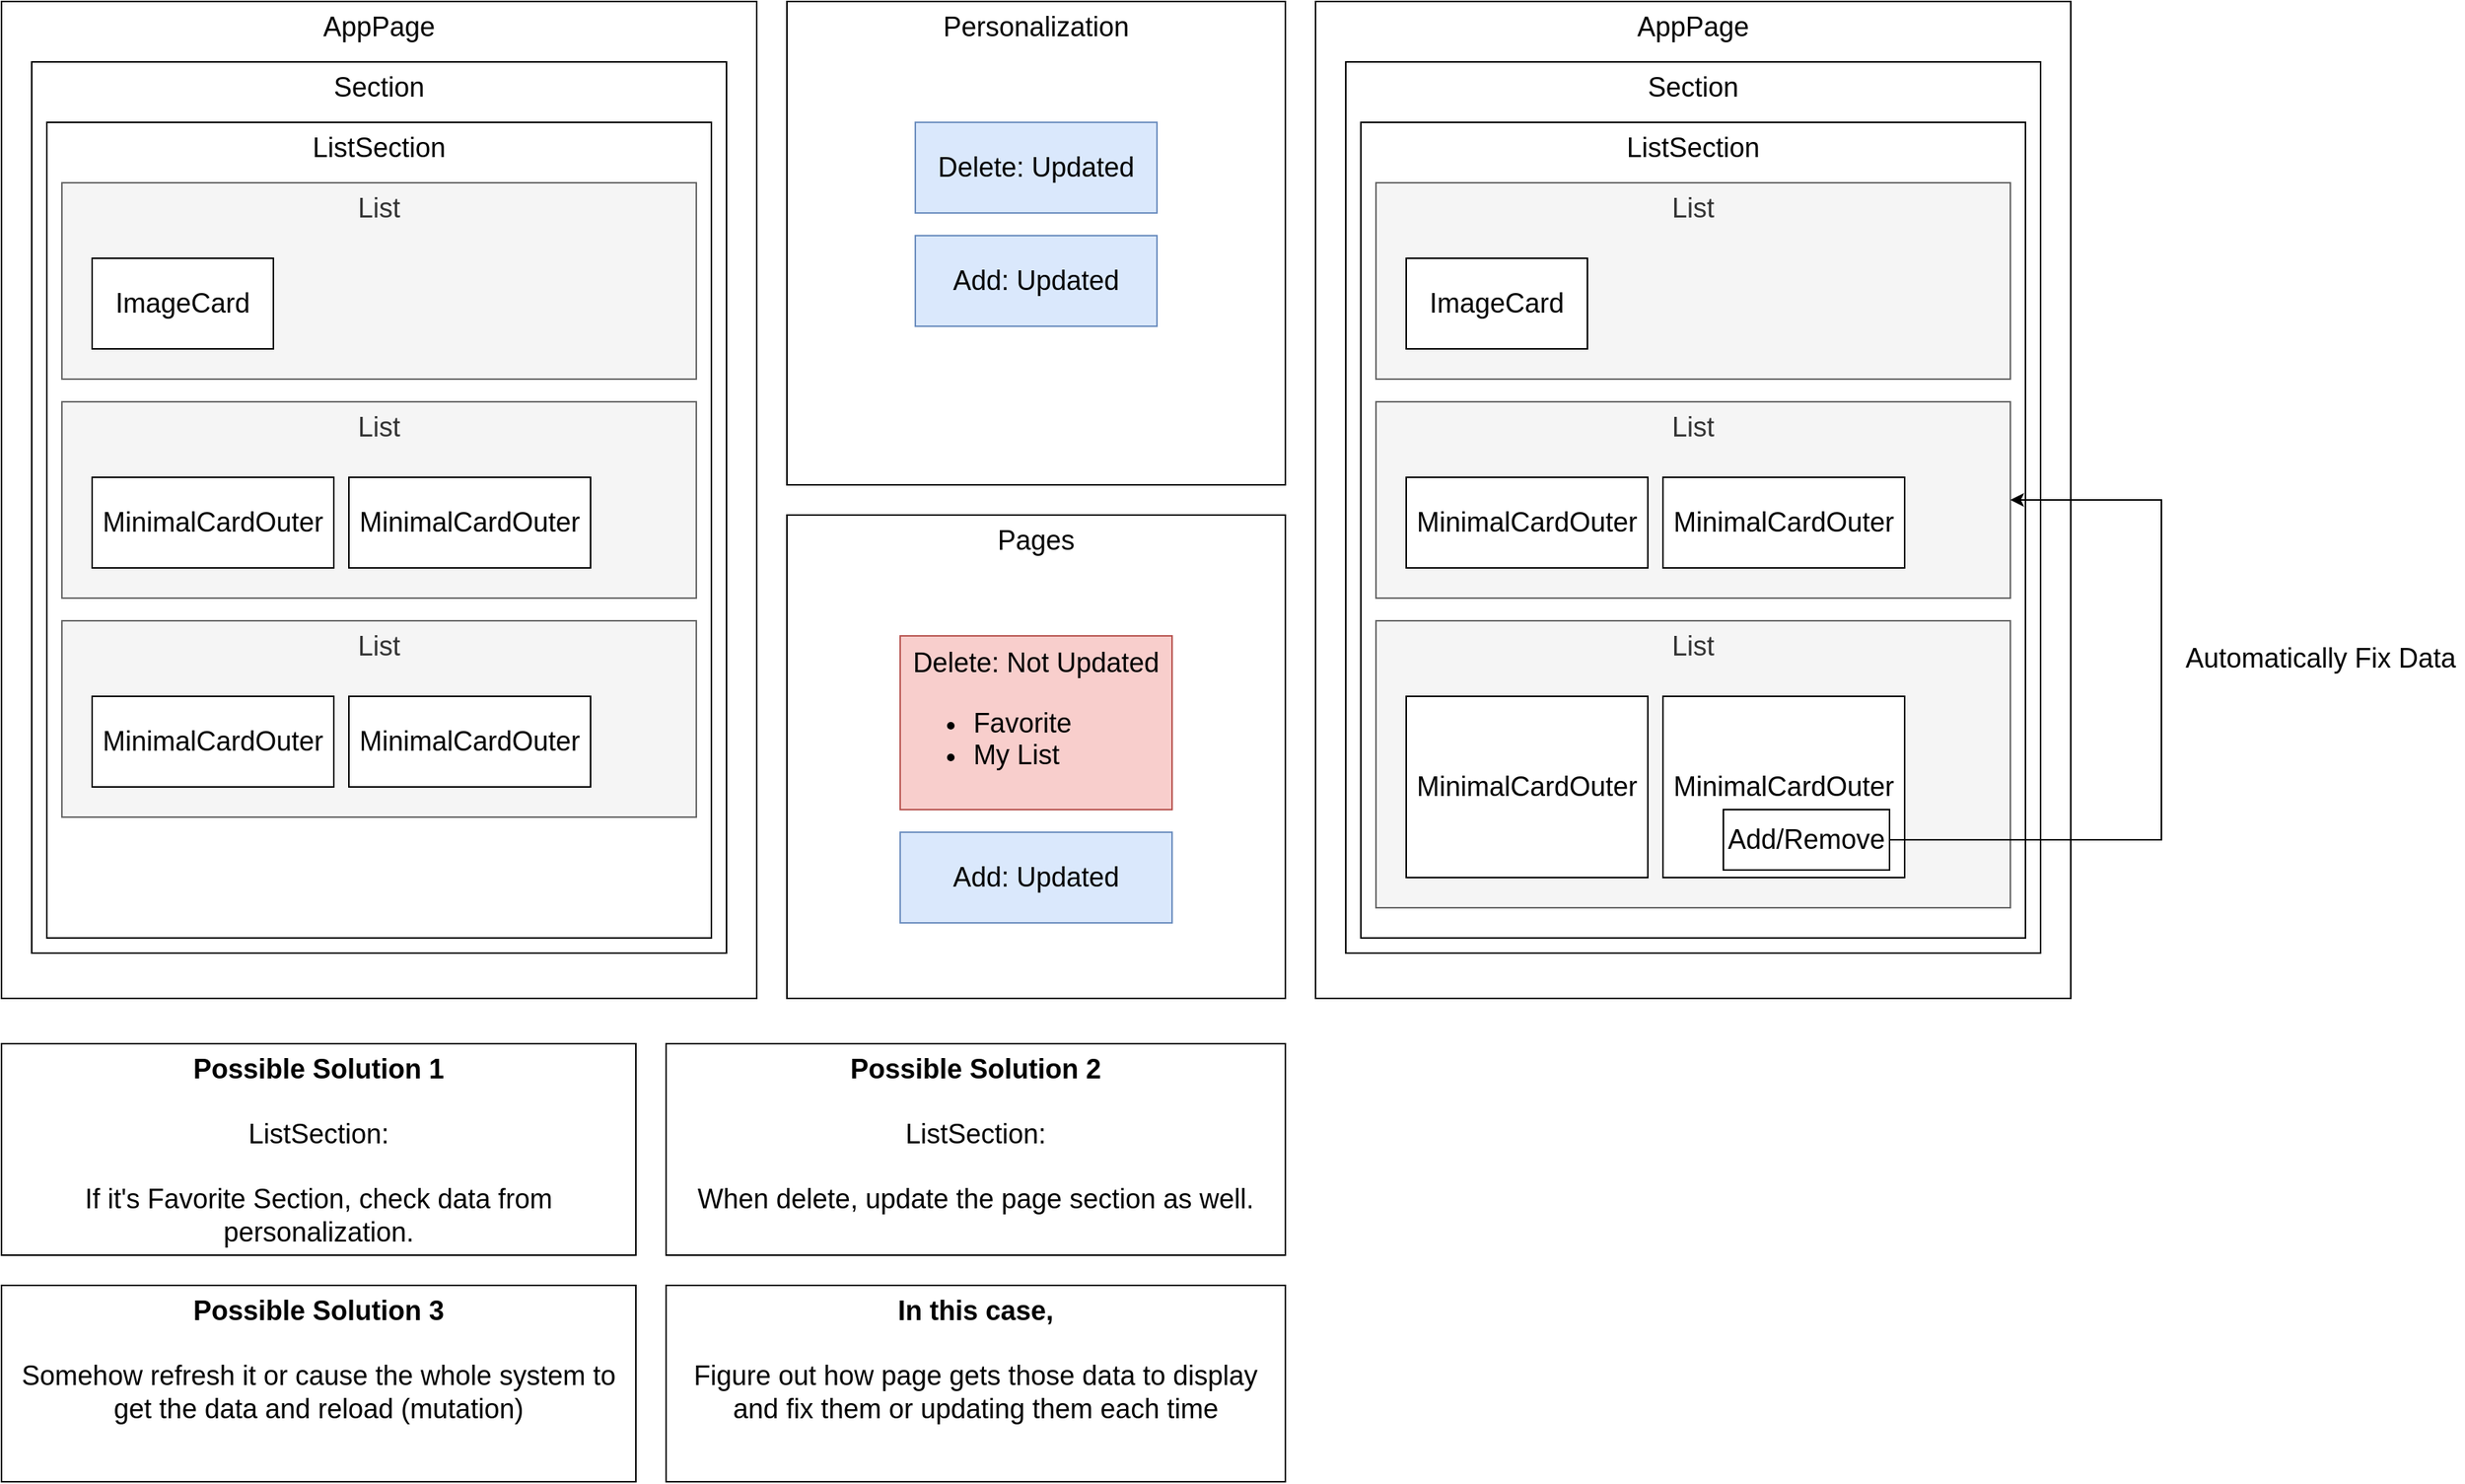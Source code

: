 <mxfile version="18.0.2" type="github">
  <diagram id="KVkmmPwVQmfWWxQEtupK" name="Page-1">
    <mxGraphModel dx="884" dy="1111" grid="1" gridSize="10" guides="1" tooltips="1" connect="1" arrows="1" fold="1" page="1" pageScale="1" pageWidth="827" pageHeight="1169" math="0" shadow="0">
      <root>
        <mxCell id="0" />
        <mxCell id="1" parent="0" />
        <mxCell id="FUJfKl6aa2QapM7-k-7x-1" value="AppPage" style="rounded=0;whiteSpace=wrap;html=1;verticalAlign=top;fontSize=18;" vertex="1" parent="1">
          <mxGeometry x="200" y="150" width="500" height="660" as="geometry" />
        </mxCell>
        <mxCell id="FUJfKl6aa2QapM7-k-7x-2" value="Section" style="rounded=0;whiteSpace=wrap;html=1;verticalAlign=top;fontSize=18;" vertex="1" parent="1">
          <mxGeometry x="220" y="190" width="460" height="590" as="geometry" />
        </mxCell>
        <mxCell id="FUJfKl6aa2QapM7-k-7x-3" value="ListSection" style="rounded=0;whiteSpace=wrap;html=1;verticalAlign=top;fontSize=18;" vertex="1" parent="1">
          <mxGeometry x="230" y="230" width="440" height="540" as="geometry" />
        </mxCell>
        <mxCell id="FUJfKl6aa2QapM7-k-7x-4" value="List" style="rounded=0;whiteSpace=wrap;html=1;verticalAlign=top;fontSize=18;fillColor=#f5f5f5;fontColor=#333333;strokeColor=#666666;" vertex="1" parent="1">
          <mxGeometry x="240" y="270" width="420" height="130" as="geometry" />
        </mxCell>
        <mxCell id="FUJfKl6aa2QapM7-k-7x-5" value="ImageCard" style="rounded=0;whiteSpace=wrap;html=1;fontSize=18;" vertex="1" parent="1">
          <mxGeometry x="260" y="320" width="120" height="60" as="geometry" />
        </mxCell>
        <mxCell id="FUJfKl6aa2QapM7-k-7x-8" value="List" style="rounded=0;whiteSpace=wrap;html=1;verticalAlign=top;fontSize=18;fillColor=#f5f5f5;fontColor=#333333;strokeColor=#666666;" vertex="1" parent="1">
          <mxGeometry x="240" y="415" width="420" height="130" as="geometry" />
        </mxCell>
        <mxCell id="FUJfKl6aa2QapM7-k-7x-9" value="MinimalCardOuter" style="rounded=0;whiteSpace=wrap;html=1;fontSize=18;" vertex="1" parent="1">
          <mxGeometry x="260" y="465" width="160" height="60" as="geometry" />
        </mxCell>
        <mxCell id="FUJfKl6aa2QapM7-k-7x-10" value="List" style="rounded=0;whiteSpace=wrap;html=1;verticalAlign=top;fontSize=18;fillColor=#f5f5f5;fontColor=#333333;strokeColor=#666666;" vertex="1" parent="1">
          <mxGeometry x="240" y="560" width="420" height="130" as="geometry" />
        </mxCell>
        <mxCell id="FUJfKl6aa2QapM7-k-7x-11" value="MinimalCardOuter" style="rounded=0;whiteSpace=wrap;html=1;fontSize=18;" vertex="1" parent="1">
          <mxGeometry x="260" y="610" width="160" height="60" as="geometry" />
        </mxCell>
        <mxCell id="FUJfKl6aa2QapM7-k-7x-12" value="MinimalCardOuter" style="rounded=0;whiteSpace=wrap;html=1;fontSize=18;" vertex="1" parent="1">
          <mxGeometry x="430" y="465" width="160" height="60" as="geometry" />
        </mxCell>
        <mxCell id="FUJfKl6aa2QapM7-k-7x-13" value="MinimalCardOuter" style="rounded=0;whiteSpace=wrap;html=1;fontSize=18;" vertex="1" parent="1">
          <mxGeometry x="430" y="610" width="160" height="60" as="geometry" />
        </mxCell>
        <mxCell id="FUJfKl6aa2QapM7-k-7x-15" value="Personalization" style="rounded=0;whiteSpace=wrap;html=1;verticalAlign=top;fontSize=18;" vertex="1" parent="1">
          <mxGeometry x="720" y="150" width="330" height="320" as="geometry" />
        </mxCell>
        <mxCell id="FUJfKl6aa2QapM7-k-7x-16" value="Pages" style="rounded=0;whiteSpace=wrap;html=1;verticalAlign=top;fontSize=18;" vertex="1" parent="1">
          <mxGeometry x="720" y="490" width="330" height="320" as="geometry" />
        </mxCell>
        <mxCell id="FUJfKl6aa2QapM7-k-7x-17" value="Delete: Not Updated&lt;br&gt;&lt;ul&gt;&lt;li style=&quot;text-align: left;&quot;&gt;Favorite&lt;/li&gt;&lt;li style=&quot;text-align: left;&quot;&gt;My List&lt;/li&gt;&lt;/ul&gt;" style="rounded=0;whiteSpace=wrap;html=1;fontSize=18;fillColor=#f8cecc;strokeColor=#b85450;" vertex="1" parent="1">
          <mxGeometry x="795" y="570" width="180" height="115" as="geometry" />
        </mxCell>
        <mxCell id="FUJfKl6aa2QapM7-k-7x-19" value="Delete: Updated" style="rounded=0;whiteSpace=wrap;html=1;fontSize=18;fillColor=#dae8fc;strokeColor=#6c8ebf;" vertex="1" parent="1">
          <mxGeometry x="805" y="230" width="160" height="60" as="geometry" />
        </mxCell>
        <mxCell id="FUJfKl6aa2QapM7-k-7x-20" value="Add: Updated" style="rounded=0;whiteSpace=wrap;html=1;fontSize=18;fillColor=#dae8fc;strokeColor=#6c8ebf;" vertex="1" parent="1">
          <mxGeometry x="795" y="700" width="180" height="60" as="geometry" />
        </mxCell>
        <mxCell id="FUJfKl6aa2QapM7-k-7x-21" value="Add: Updated" style="rounded=0;whiteSpace=wrap;html=1;fontSize=18;fillColor=#dae8fc;strokeColor=#6c8ebf;" vertex="1" parent="1">
          <mxGeometry x="805" y="305" width="160" height="60" as="geometry" />
        </mxCell>
        <mxCell id="FUJfKl6aa2QapM7-k-7x-23" value="&lt;b&gt;Possible Solution 1&lt;/b&gt;&lt;br&gt;&lt;br&gt;ListSection:&lt;br&gt;&lt;br&gt;If it&#39;s Favorite Section, check data from personalization." style="rounded=0;whiteSpace=wrap;html=1;verticalAlign=top;fontSize=18;" vertex="1" parent="1">
          <mxGeometry x="200" y="840" width="420" height="140" as="geometry" />
        </mxCell>
        <mxCell id="FUJfKl6aa2QapM7-k-7x-24" value="&lt;b&gt;Possible Solution 2&lt;/b&gt;&lt;br&gt;&lt;br&gt;ListSection:&lt;br&gt;&lt;br&gt;When delete, update the page section as well." style="rounded=0;whiteSpace=wrap;html=1;verticalAlign=top;fontSize=18;" vertex="1" parent="1">
          <mxGeometry x="640" y="840" width="410" height="140" as="geometry" />
        </mxCell>
        <mxCell id="FUJfKl6aa2QapM7-k-7x-25" value="&lt;b&gt;In this case,&lt;/b&gt;&lt;br&gt;&lt;br&gt;Figure out how page gets those data to display&lt;br&gt;and fix them or updating them each time" style="rounded=0;whiteSpace=wrap;html=1;verticalAlign=top;fontSize=18;" vertex="1" parent="1">
          <mxGeometry x="640" y="1000" width="410" height="130" as="geometry" />
        </mxCell>
        <mxCell id="FUJfKl6aa2QapM7-k-7x-26" value="&lt;b&gt;Possible Solution 3&lt;/b&gt;&lt;br&gt;&lt;br&gt;Somehow refresh it or cause the whole system to get the data and reload (mutation)" style="rounded=0;whiteSpace=wrap;html=1;verticalAlign=top;fontSize=18;" vertex="1" parent="1">
          <mxGeometry x="200" y="1000" width="420" height="130" as="geometry" />
        </mxCell>
        <mxCell id="FUJfKl6aa2QapM7-k-7x-28" value="AppPage" style="rounded=0;whiteSpace=wrap;html=1;verticalAlign=top;fontSize=18;" vertex="1" parent="1">
          <mxGeometry x="1070" y="150" width="500" height="660" as="geometry" />
        </mxCell>
        <mxCell id="FUJfKl6aa2QapM7-k-7x-29" value="Section" style="rounded=0;whiteSpace=wrap;html=1;verticalAlign=top;fontSize=18;" vertex="1" parent="1">
          <mxGeometry x="1090" y="190" width="460" height="590" as="geometry" />
        </mxCell>
        <mxCell id="FUJfKl6aa2QapM7-k-7x-30" value="ListSection" style="rounded=0;whiteSpace=wrap;html=1;verticalAlign=top;fontSize=18;" vertex="1" parent="1">
          <mxGeometry x="1100" y="230" width="440" height="540" as="geometry" />
        </mxCell>
        <mxCell id="FUJfKl6aa2QapM7-k-7x-31" value="List" style="rounded=0;whiteSpace=wrap;html=1;verticalAlign=top;fontSize=18;fillColor=#f5f5f5;fontColor=#333333;strokeColor=#666666;" vertex="1" parent="1">
          <mxGeometry x="1110" y="270" width="420" height="130" as="geometry" />
        </mxCell>
        <mxCell id="FUJfKl6aa2QapM7-k-7x-32" value="ImageCard" style="rounded=0;whiteSpace=wrap;html=1;fontSize=18;" vertex="1" parent="1">
          <mxGeometry x="1130" y="320" width="120" height="60" as="geometry" />
        </mxCell>
        <mxCell id="FUJfKl6aa2QapM7-k-7x-33" value="List" style="rounded=0;whiteSpace=wrap;html=1;verticalAlign=top;fontSize=18;fillColor=#f5f5f5;fontColor=#333333;strokeColor=#666666;" vertex="1" parent="1">
          <mxGeometry x="1110" y="415" width="420" height="130" as="geometry" />
        </mxCell>
        <mxCell id="FUJfKl6aa2QapM7-k-7x-34" value="MinimalCardOuter" style="rounded=0;whiteSpace=wrap;html=1;fontSize=18;" vertex="1" parent="1">
          <mxGeometry x="1130" y="465" width="160" height="60" as="geometry" />
        </mxCell>
        <mxCell id="FUJfKl6aa2QapM7-k-7x-35" value="List" style="rounded=0;whiteSpace=wrap;html=1;verticalAlign=top;fontSize=18;fillColor=#f5f5f5;fontColor=#333333;strokeColor=#666666;" vertex="1" parent="1">
          <mxGeometry x="1110" y="560" width="420" height="190" as="geometry" />
        </mxCell>
        <mxCell id="FUJfKl6aa2QapM7-k-7x-36" value="MinimalCardOuter" style="rounded=0;whiteSpace=wrap;html=1;fontSize=18;" vertex="1" parent="1">
          <mxGeometry x="1130" y="610" width="160" height="120" as="geometry" />
        </mxCell>
        <mxCell id="FUJfKl6aa2QapM7-k-7x-37" value="MinimalCardOuter" style="rounded=0;whiteSpace=wrap;html=1;fontSize=18;" vertex="1" parent="1">
          <mxGeometry x="1300" y="465" width="160" height="60" as="geometry" />
        </mxCell>
        <mxCell id="FUJfKl6aa2QapM7-k-7x-38" value="MinimalCardOuter" style="rounded=0;whiteSpace=wrap;html=1;fontSize=18;" vertex="1" parent="1">
          <mxGeometry x="1300" y="610" width="160" height="120" as="geometry" />
        </mxCell>
        <mxCell id="FUJfKl6aa2QapM7-k-7x-40" style="edgeStyle=orthogonalEdgeStyle;rounded=0;orthogonalLoop=1;jettySize=auto;html=1;fontSize=18;entryX=1;entryY=0.5;entryDx=0;entryDy=0;" edge="1" parent="1" source="FUJfKl6aa2QapM7-k-7x-39" target="FUJfKl6aa2QapM7-k-7x-33">
          <mxGeometry relative="1" as="geometry">
            <mxPoint x="1610" y="570" as="targetPoint" />
            <Array as="points">
              <mxPoint x="1630" y="705" />
              <mxPoint x="1630" y="480" />
            </Array>
          </mxGeometry>
        </mxCell>
        <mxCell id="FUJfKl6aa2QapM7-k-7x-39" value="Add/Remove" style="rounded=0;whiteSpace=wrap;html=1;fontSize=18;" vertex="1" parent="1">
          <mxGeometry x="1340" y="685" width="110" height="40" as="geometry" />
        </mxCell>
        <mxCell id="FUJfKl6aa2QapM7-k-7x-41" value="Automatically Fix Data" style="text;html=1;align=center;verticalAlign=middle;resizable=0;points=[];autosize=1;strokeColor=none;fillColor=none;fontSize=18;" vertex="1" parent="1">
          <mxGeometry x="1640" y="570" width="190" height="30" as="geometry" />
        </mxCell>
      </root>
    </mxGraphModel>
  </diagram>
</mxfile>
